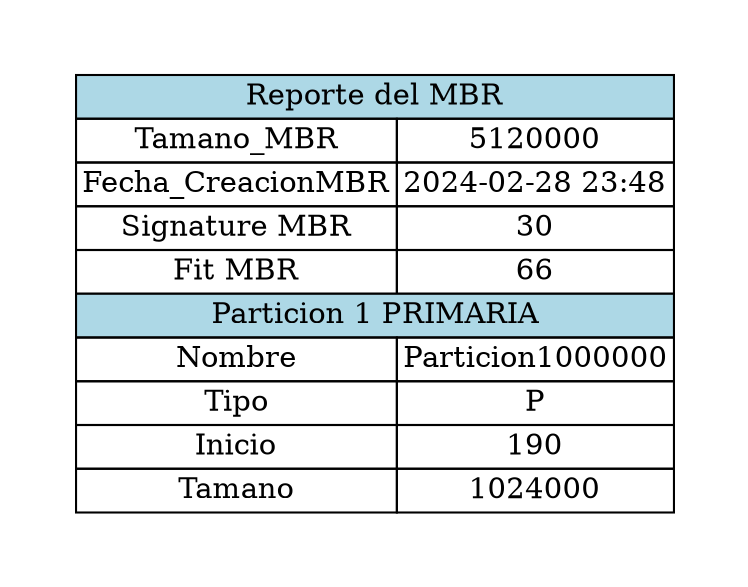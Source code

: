 digraph { graph [pad="0.5", nodesep="0.5", ranksep="2", splines="ortho"];node [shape=plain]rankdir=LR;Foo [label=<<table border="0" cellborder="1" cellspacing="0"><tr><td colspan="2" bgcolor="lightblue">Reporte del MBR</td></tr><tr><td>Tamano_MBR</td><td>5120000</td></tr><tr><td>Fecha_CreacionMBR</td><td>2024-02-28 23:48</td></tr><tr><td>Signature MBR</td><td>30</td></tr><tr><td>Fit MBR</td><td>66</td></tr><tr><td colspan="2" bgcolor="lightblue">Particion 1 PRIMARIA</td></tr><tr><td>Nombre</td><td>Particion1000000</td></tr><tr><td>Tipo</td><td>P</td></tr><tr><td>Inicio</td><td>190</td></tr><tr><td>Tamano</td><td>1024000</td></tr></table>>];}